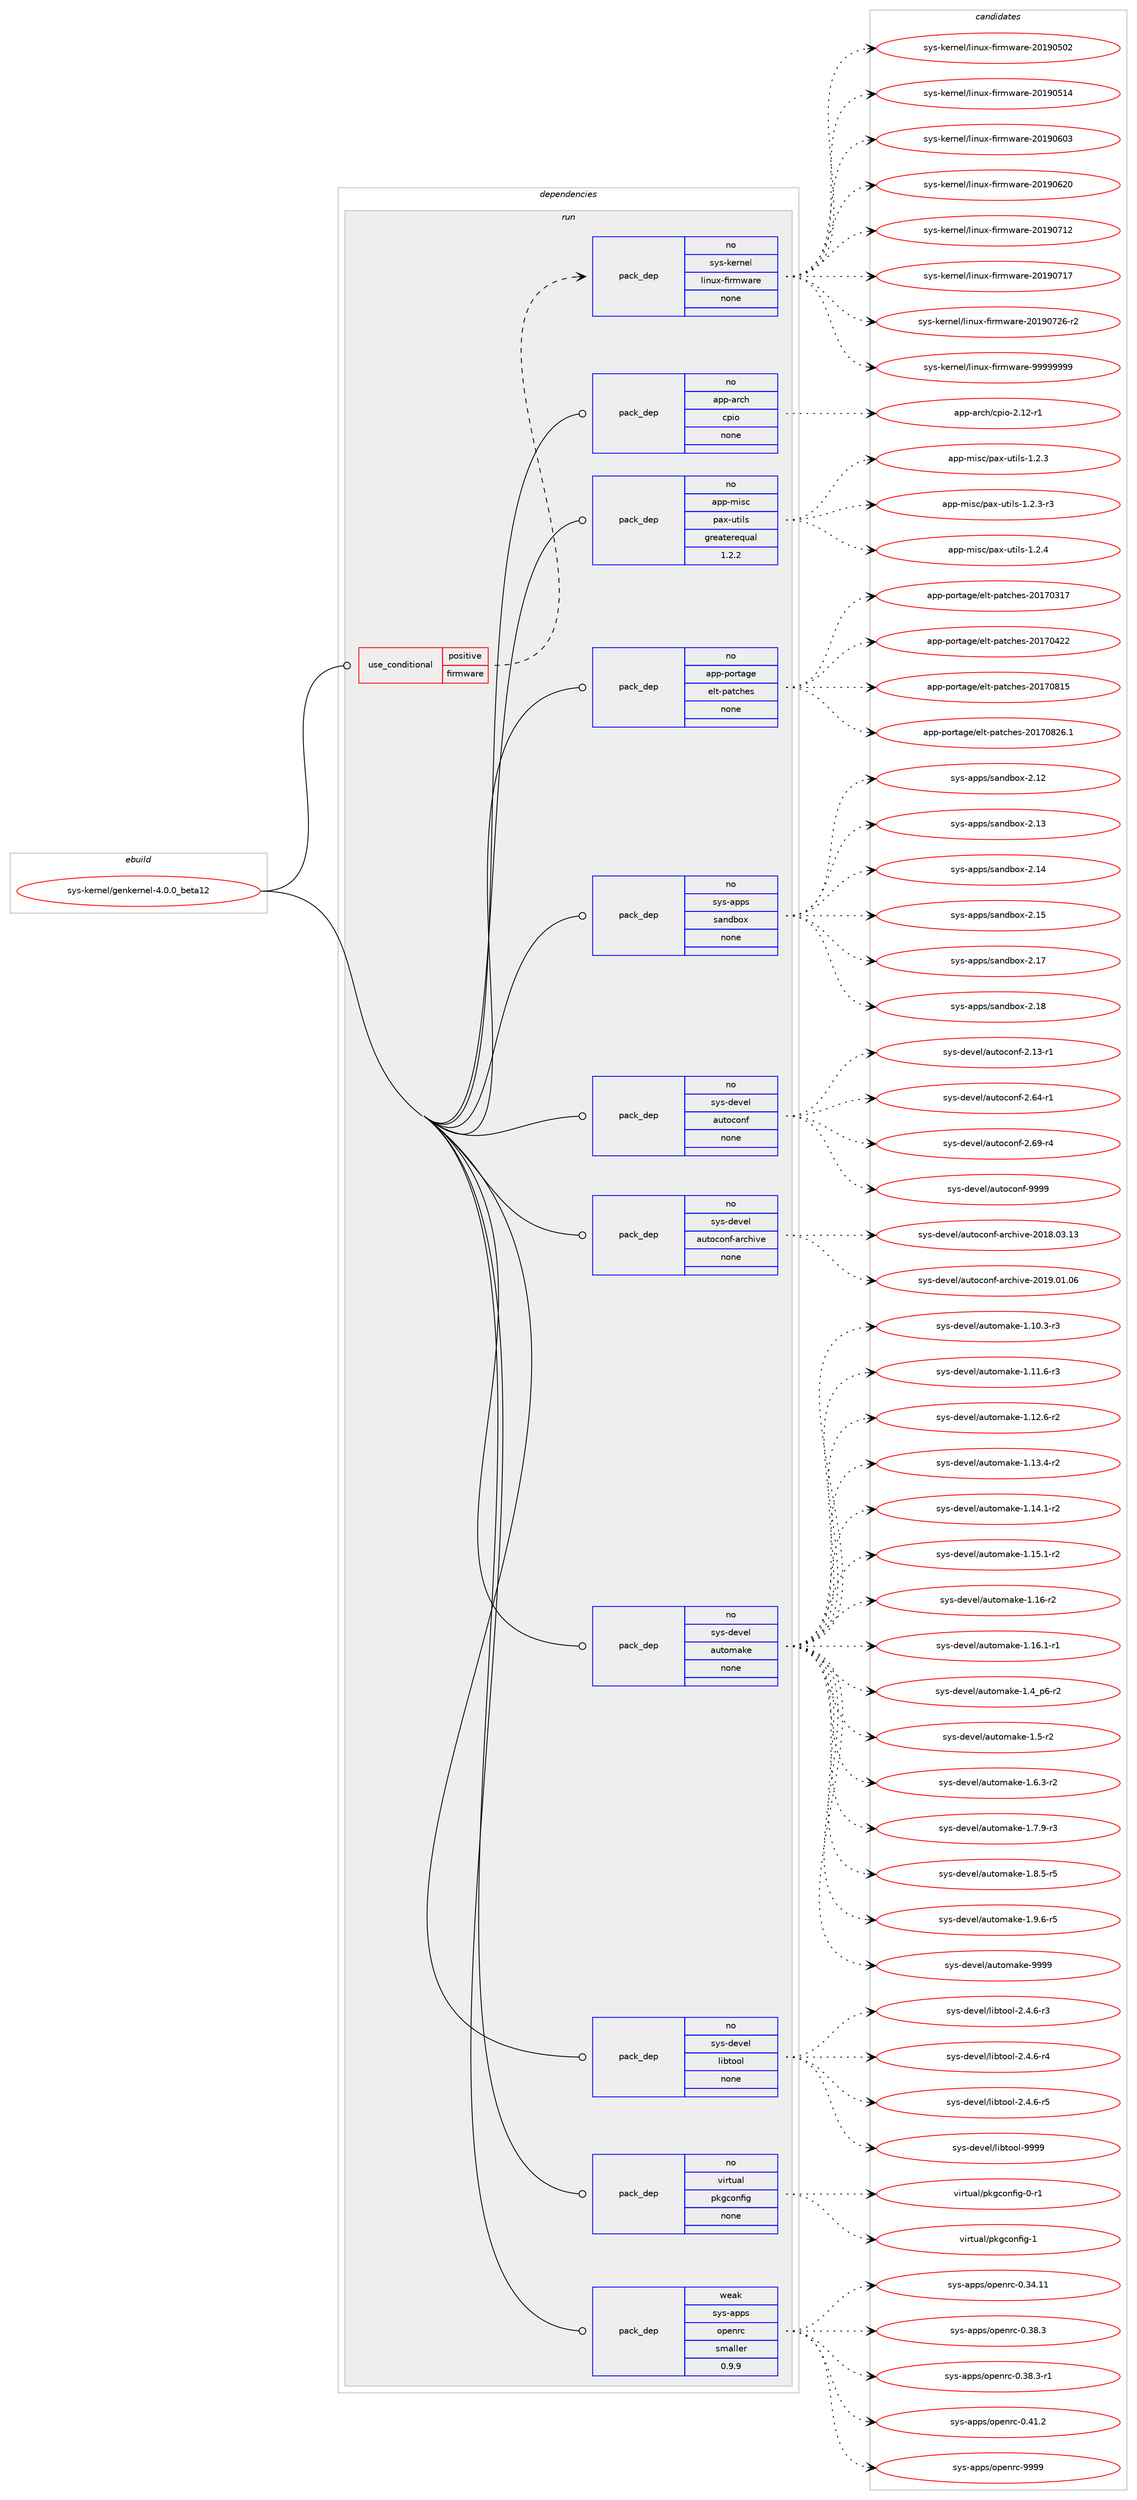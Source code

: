 digraph prolog {

# *************
# Graph options
# *************

newrank=true;
concentrate=true;
compound=true;
graph [rankdir=LR,fontname=Helvetica,fontsize=10,ranksep=1.5];#, ranksep=2.5, nodesep=0.2];
edge  [arrowhead=vee];
node  [fontname=Helvetica,fontsize=10];

# **********
# The ebuild
# **********

subgraph cluster_leftcol {
color=gray;
rank=same;
label=<<i>ebuild</i>>;
id [label="sys-kernel/genkernel-4.0.0_beta12", color=red, width=4, href="../sys-kernel/genkernel-4.0.0_beta12.svg"];
}

# ****************
# The dependencies
# ****************

subgraph cluster_midcol {
color=gray;
label=<<i>dependencies</i>>;
subgraph cluster_compile {
fillcolor="#eeeeee";
style=filled;
label=<<i>compile</i>>;
}
subgraph cluster_compileandrun {
fillcolor="#eeeeee";
style=filled;
label=<<i>compile and run</i>>;
}
subgraph cluster_run {
fillcolor="#eeeeee";
style=filled;
label=<<i>run</i>>;
subgraph cond319 {
dependency1657 [label=<<TABLE BORDER="0" CELLBORDER="1" CELLSPACING="0" CELLPADDING="4"><TR><TD ROWSPAN="3" CELLPADDING="10">use_conditional</TD></TR><TR><TD>positive</TD></TR><TR><TD>firmware</TD></TR></TABLE>>, shape=none, color=red];
subgraph pack1316 {
dependency1658 [label=<<TABLE BORDER="0" CELLBORDER="1" CELLSPACING="0" CELLPADDING="4" WIDTH="220"><TR><TD ROWSPAN="6" CELLPADDING="30">pack_dep</TD></TR><TR><TD WIDTH="110">no</TD></TR><TR><TD>sys-kernel</TD></TR><TR><TD>linux-firmware</TD></TR><TR><TD>none</TD></TR><TR><TD></TD></TR></TABLE>>, shape=none, color=blue];
}
dependency1657:e -> dependency1658:w [weight=20,style="dashed",arrowhead="vee"];
}
id:e -> dependency1657:w [weight=20,style="solid",arrowhead="odot"];
subgraph pack1317 {
dependency1659 [label=<<TABLE BORDER="0" CELLBORDER="1" CELLSPACING="0" CELLPADDING="4" WIDTH="220"><TR><TD ROWSPAN="6" CELLPADDING="30">pack_dep</TD></TR><TR><TD WIDTH="110">no</TD></TR><TR><TD>app-arch</TD></TR><TR><TD>cpio</TD></TR><TR><TD>none</TD></TR><TR><TD></TD></TR></TABLE>>, shape=none, color=blue];
}
id:e -> dependency1659:w [weight=20,style="solid",arrowhead="odot"];
subgraph pack1318 {
dependency1660 [label=<<TABLE BORDER="0" CELLBORDER="1" CELLSPACING="0" CELLPADDING="4" WIDTH="220"><TR><TD ROWSPAN="6" CELLPADDING="30">pack_dep</TD></TR><TR><TD WIDTH="110">no</TD></TR><TR><TD>app-misc</TD></TR><TR><TD>pax-utils</TD></TR><TR><TD>greaterequal</TD></TR><TR><TD>1.2.2</TD></TR></TABLE>>, shape=none, color=blue];
}
id:e -> dependency1660:w [weight=20,style="solid",arrowhead="odot"];
subgraph pack1319 {
dependency1661 [label=<<TABLE BORDER="0" CELLBORDER="1" CELLSPACING="0" CELLPADDING="4" WIDTH="220"><TR><TD ROWSPAN="6" CELLPADDING="30">pack_dep</TD></TR><TR><TD WIDTH="110">no</TD></TR><TR><TD>app-portage</TD></TR><TR><TD>elt-patches</TD></TR><TR><TD>none</TD></TR><TR><TD></TD></TR></TABLE>>, shape=none, color=blue];
}
id:e -> dependency1661:w [weight=20,style="solid",arrowhead="odot"];
subgraph pack1320 {
dependency1662 [label=<<TABLE BORDER="0" CELLBORDER="1" CELLSPACING="0" CELLPADDING="4" WIDTH="220"><TR><TD ROWSPAN="6" CELLPADDING="30">pack_dep</TD></TR><TR><TD WIDTH="110">no</TD></TR><TR><TD>sys-apps</TD></TR><TR><TD>sandbox</TD></TR><TR><TD>none</TD></TR><TR><TD></TD></TR></TABLE>>, shape=none, color=blue];
}
id:e -> dependency1662:w [weight=20,style="solid",arrowhead="odot"];
subgraph pack1321 {
dependency1663 [label=<<TABLE BORDER="0" CELLBORDER="1" CELLSPACING="0" CELLPADDING="4" WIDTH="220"><TR><TD ROWSPAN="6" CELLPADDING="30">pack_dep</TD></TR><TR><TD WIDTH="110">no</TD></TR><TR><TD>sys-devel</TD></TR><TR><TD>autoconf</TD></TR><TR><TD>none</TD></TR><TR><TD></TD></TR></TABLE>>, shape=none, color=blue];
}
id:e -> dependency1663:w [weight=20,style="solid",arrowhead="odot"];
subgraph pack1322 {
dependency1664 [label=<<TABLE BORDER="0" CELLBORDER="1" CELLSPACING="0" CELLPADDING="4" WIDTH="220"><TR><TD ROWSPAN="6" CELLPADDING="30">pack_dep</TD></TR><TR><TD WIDTH="110">no</TD></TR><TR><TD>sys-devel</TD></TR><TR><TD>autoconf-archive</TD></TR><TR><TD>none</TD></TR><TR><TD></TD></TR></TABLE>>, shape=none, color=blue];
}
id:e -> dependency1664:w [weight=20,style="solid",arrowhead="odot"];
subgraph pack1323 {
dependency1665 [label=<<TABLE BORDER="0" CELLBORDER="1" CELLSPACING="0" CELLPADDING="4" WIDTH="220"><TR><TD ROWSPAN="6" CELLPADDING="30">pack_dep</TD></TR><TR><TD WIDTH="110">no</TD></TR><TR><TD>sys-devel</TD></TR><TR><TD>automake</TD></TR><TR><TD>none</TD></TR><TR><TD></TD></TR></TABLE>>, shape=none, color=blue];
}
id:e -> dependency1665:w [weight=20,style="solid",arrowhead="odot"];
subgraph pack1324 {
dependency1666 [label=<<TABLE BORDER="0" CELLBORDER="1" CELLSPACING="0" CELLPADDING="4" WIDTH="220"><TR><TD ROWSPAN="6" CELLPADDING="30">pack_dep</TD></TR><TR><TD WIDTH="110">no</TD></TR><TR><TD>sys-devel</TD></TR><TR><TD>libtool</TD></TR><TR><TD>none</TD></TR><TR><TD></TD></TR></TABLE>>, shape=none, color=blue];
}
id:e -> dependency1666:w [weight=20,style="solid",arrowhead="odot"];
subgraph pack1325 {
dependency1667 [label=<<TABLE BORDER="0" CELLBORDER="1" CELLSPACING="0" CELLPADDING="4" WIDTH="220"><TR><TD ROWSPAN="6" CELLPADDING="30">pack_dep</TD></TR><TR><TD WIDTH="110">no</TD></TR><TR><TD>virtual</TD></TR><TR><TD>pkgconfig</TD></TR><TR><TD>none</TD></TR><TR><TD></TD></TR></TABLE>>, shape=none, color=blue];
}
id:e -> dependency1667:w [weight=20,style="solid",arrowhead="odot"];
subgraph pack1326 {
dependency1668 [label=<<TABLE BORDER="0" CELLBORDER="1" CELLSPACING="0" CELLPADDING="4" WIDTH="220"><TR><TD ROWSPAN="6" CELLPADDING="30">pack_dep</TD></TR><TR><TD WIDTH="110">weak</TD></TR><TR><TD>sys-apps</TD></TR><TR><TD>openrc</TD></TR><TR><TD>smaller</TD></TR><TR><TD>0.9.9</TD></TR></TABLE>>, shape=none, color=blue];
}
id:e -> dependency1668:w [weight=20,style="solid",arrowhead="odot"];
}
}

# **************
# The candidates
# **************

subgraph cluster_choices {
rank=same;
color=gray;
label=<<i>candidates</i>>;

subgraph choice1316 {
color=black;
nodesep=1;
choice11512111545107101114110101108471081051101171204510210511410911997114101455048495748534850 [label="sys-kernel/linux-firmware-20190502", color=red, width=4,href="../sys-kernel/linux-firmware-20190502.svg"];
choice11512111545107101114110101108471081051101171204510210511410911997114101455048495748534952 [label="sys-kernel/linux-firmware-20190514", color=red, width=4,href="../sys-kernel/linux-firmware-20190514.svg"];
choice11512111545107101114110101108471081051101171204510210511410911997114101455048495748544851 [label="sys-kernel/linux-firmware-20190603", color=red, width=4,href="../sys-kernel/linux-firmware-20190603.svg"];
choice11512111545107101114110101108471081051101171204510210511410911997114101455048495748545048 [label="sys-kernel/linux-firmware-20190620", color=red, width=4,href="../sys-kernel/linux-firmware-20190620.svg"];
choice11512111545107101114110101108471081051101171204510210511410911997114101455048495748554950 [label="sys-kernel/linux-firmware-20190712", color=red, width=4,href="../sys-kernel/linux-firmware-20190712.svg"];
choice11512111545107101114110101108471081051101171204510210511410911997114101455048495748554955 [label="sys-kernel/linux-firmware-20190717", color=red, width=4,href="../sys-kernel/linux-firmware-20190717.svg"];
choice115121115451071011141101011084710810511011712045102105114109119971141014550484957485550544511450 [label="sys-kernel/linux-firmware-20190726-r2", color=red, width=4,href="../sys-kernel/linux-firmware-20190726-r2.svg"];
choice11512111545107101114110101108471081051101171204510210511410911997114101455757575757575757 [label="sys-kernel/linux-firmware-99999999", color=red, width=4,href="../sys-kernel/linux-firmware-99999999.svg"];
dependency1658:e -> choice11512111545107101114110101108471081051101171204510210511410911997114101455048495748534850:w [style=dotted,weight="100"];
dependency1658:e -> choice11512111545107101114110101108471081051101171204510210511410911997114101455048495748534952:w [style=dotted,weight="100"];
dependency1658:e -> choice11512111545107101114110101108471081051101171204510210511410911997114101455048495748544851:w [style=dotted,weight="100"];
dependency1658:e -> choice11512111545107101114110101108471081051101171204510210511410911997114101455048495748545048:w [style=dotted,weight="100"];
dependency1658:e -> choice11512111545107101114110101108471081051101171204510210511410911997114101455048495748554950:w [style=dotted,weight="100"];
dependency1658:e -> choice11512111545107101114110101108471081051101171204510210511410911997114101455048495748554955:w [style=dotted,weight="100"];
dependency1658:e -> choice115121115451071011141101011084710810511011712045102105114109119971141014550484957485550544511450:w [style=dotted,weight="100"];
dependency1658:e -> choice11512111545107101114110101108471081051101171204510210511410911997114101455757575757575757:w [style=dotted,weight="100"];
}
subgraph choice1317 {
color=black;
nodesep=1;
choice97112112459711499104479911210511145504649504511449 [label="app-arch/cpio-2.12-r1", color=red, width=4,href="../app-arch/cpio-2.12-r1.svg"];
dependency1659:e -> choice97112112459711499104479911210511145504649504511449:w [style=dotted,weight="100"];
}
subgraph choice1318 {
color=black;
nodesep=1;
choice971121124510910511599471129712045117116105108115454946504651 [label="app-misc/pax-utils-1.2.3", color=red, width=4,href="../app-misc/pax-utils-1.2.3.svg"];
choice9711211245109105115994711297120451171161051081154549465046514511451 [label="app-misc/pax-utils-1.2.3-r3", color=red, width=4,href="../app-misc/pax-utils-1.2.3-r3.svg"];
choice971121124510910511599471129712045117116105108115454946504652 [label="app-misc/pax-utils-1.2.4", color=red, width=4,href="../app-misc/pax-utils-1.2.4.svg"];
dependency1660:e -> choice971121124510910511599471129712045117116105108115454946504651:w [style=dotted,weight="100"];
dependency1660:e -> choice9711211245109105115994711297120451171161051081154549465046514511451:w [style=dotted,weight="100"];
dependency1660:e -> choice971121124510910511599471129712045117116105108115454946504652:w [style=dotted,weight="100"];
}
subgraph choice1319 {
color=black;
nodesep=1;
choice97112112451121111141169710310147101108116451129711699104101115455048495548514955 [label="app-portage/elt-patches-20170317", color=red, width=4,href="../app-portage/elt-patches-20170317.svg"];
choice97112112451121111141169710310147101108116451129711699104101115455048495548525050 [label="app-portage/elt-patches-20170422", color=red, width=4,href="../app-portage/elt-patches-20170422.svg"];
choice97112112451121111141169710310147101108116451129711699104101115455048495548564953 [label="app-portage/elt-patches-20170815", color=red, width=4,href="../app-portage/elt-patches-20170815.svg"];
choice971121124511211111411697103101471011081164511297116991041011154550484955485650544649 [label="app-portage/elt-patches-20170826.1", color=red, width=4,href="../app-portage/elt-patches-20170826.1.svg"];
dependency1661:e -> choice97112112451121111141169710310147101108116451129711699104101115455048495548514955:w [style=dotted,weight="100"];
dependency1661:e -> choice97112112451121111141169710310147101108116451129711699104101115455048495548525050:w [style=dotted,weight="100"];
dependency1661:e -> choice97112112451121111141169710310147101108116451129711699104101115455048495548564953:w [style=dotted,weight="100"];
dependency1661:e -> choice971121124511211111411697103101471011081164511297116991041011154550484955485650544649:w [style=dotted,weight="100"];
}
subgraph choice1320 {
color=black;
nodesep=1;
choice11512111545971121121154711597110100981111204550464950 [label="sys-apps/sandbox-2.12", color=red, width=4,href="../sys-apps/sandbox-2.12.svg"];
choice11512111545971121121154711597110100981111204550464951 [label="sys-apps/sandbox-2.13", color=red, width=4,href="../sys-apps/sandbox-2.13.svg"];
choice11512111545971121121154711597110100981111204550464952 [label="sys-apps/sandbox-2.14", color=red, width=4,href="../sys-apps/sandbox-2.14.svg"];
choice11512111545971121121154711597110100981111204550464953 [label="sys-apps/sandbox-2.15", color=red, width=4,href="../sys-apps/sandbox-2.15.svg"];
choice11512111545971121121154711597110100981111204550464955 [label="sys-apps/sandbox-2.17", color=red, width=4,href="../sys-apps/sandbox-2.17.svg"];
choice11512111545971121121154711597110100981111204550464956 [label="sys-apps/sandbox-2.18", color=red, width=4,href="../sys-apps/sandbox-2.18.svg"];
dependency1662:e -> choice11512111545971121121154711597110100981111204550464950:w [style=dotted,weight="100"];
dependency1662:e -> choice11512111545971121121154711597110100981111204550464951:w [style=dotted,weight="100"];
dependency1662:e -> choice11512111545971121121154711597110100981111204550464952:w [style=dotted,weight="100"];
dependency1662:e -> choice11512111545971121121154711597110100981111204550464953:w [style=dotted,weight="100"];
dependency1662:e -> choice11512111545971121121154711597110100981111204550464955:w [style=dotted,weight="100"];
dependency1662:e -> choice11512111545971121121154711597110100981111204550464956:w [style=dotted,weight="100"];
}
subgraph choice1321 {
color=black;
nodesep=1;
choice1151211154510010111810110847971171161119911111010245504649514511449 [label="sys-devel/autoconf-2.13-r1", color=red, width=4,href="../sys-devel/autoconf-2.13-r1.svg"];
choice1151211154510010111810110847971171161119911111010245504654524511449 [label="sys-devel/autoconf-2.64-r1", color=red, width=4,href="../sys-devel/autoconf-2.64-r1.svg"];
choice1151211154510010111810110847971171161119911111010245504654574511452 [label="sys-devel/autoconf-2.69-r4", color=red, width=4,href="../sys-devel/autoconf-2.69-r4.svg"];
choice115121115451001011181011084797117116111991111101024557575757 [label="sys-devel/autoconf-9999", color=red, width=4,href="../sys-devel/autoconf-9999.svg"];
dependency1663:e -> choice1151211154510010111810110847971171161119911111010245504649514511449:w [style=dotted,weight="100"];
dependency1663:e -> choice1151211154510010111810110847971171161119911111010245504654524511449:w [style=dotted,weight="100"];
dependency1663:e -> choice1151211154510010111810110847971171161119911111010245504654574511452:w [style=dotted,weight="100"];
dependency1663:e -> choice115121115451001011181011084797117116111991111101024557575757:w [style=dotted,weight="100"];
}
subgraph choice1322 {
color=black;
nodesep=1;
choice115121115451001011181011084797117116111991111101024597114991041051181014550484956464851464951 [label="sys-devel/autoconf-archive-2018.03.13", color=red, width=4,href="../sys-devel/autoconf-archive-2018.03.13.svg"];
choice115121115451001011181011084797117116111991111101024597114991041051181014550484957464849464854 [label="sys-devel/autoconf-archive-2019.01.06", color=red, width=4,href="../sys-devel/autoconf-archive-2019.01.06.svg"];
dependency1664:e -> choice115121115451001011181011084797117116111991111101024597114991041051181014550484956464851464951:w [style=dotted,weight="100"];
dependency1664:e -> choice115121115451001011181011084797117116111991111101024597114991041051181014550484957464849464854:w [style=dotted,weight="100"];
}
subgraph choice1323 {
color=black;
nodesep=1;
choice11512111545100101118101108479711711611110997107101454946494846514511451 [label="sys-devel/automake-1.10.3-r3", color=red, width=4,href="../sys-devel/automake-1.10.3-r3.svg"];
choice11512111545100101118101108479711711611110997107101454946494946544511451 [label="sys-devel/automake-1.11.6-r3", color=red, width=4,href="../sys-devel/automake-1.11.6-r3.svg"];
choice11512111545100101118101108479711711611110997107101454946495046544511450 [label="sys-devel/automake-1.12.6-r2", color=red, width=4,href="../sys-devel/automake-1.12.6-r2.svg"];
choice11512111545100101118101108479711711611110997107101454946495146524511450 [label="sys-devel/automake-1.13.4-r2", color=red, width=4,href="../sys-devel/automake-1.13.4-r2.svg"];
choice11512111545100101118101108479711711611110997107101454946495246494511450 [label="sys-devel/automake-1.14.1-r2", color=red, width=4,href="../sys-devel/automake-1.14.1-r2.svg"];
choice11512111545100101118101108479711711611110997107101454946495346494511450 [label="sys-devel/automake-1.15.1-r2", color=red, width=4,href="../sys-devel/automake-1.15.1-r2.svg"];
choice1151211154510010111810110847971171161111099710710145494649544511450 [label="sys-devel/automake-1.16-r2", color=red, width=4,href="../sys-devel/automake-1.16-r2.svg"];
choice11512111545100101118101108479711711611110997107101454946495446494511449 [label="sys-devel/automake-1.16.1-r1", color=red, width=4,href="../sys-devel/automake-1.16.1-r1.svg"];
choice115121115451001011181011084797117116111109971071014549465295112544511450 [label="sys-devel/automake-1.4_p6-r2", color=red, width=4,href="../sys-devel/automake-1.4_p6-r2.svg"];
choice11512111545100101118101108479711711611110997107101454946534511450 [label="sys-devel/automake-1.5-r2", color=red, width=4,href="../sys-devel/automake-1.5-r2.svg"];
choice115121115451001011181011084797117116111109971071014549465446514511450 [label="sys-devel/automake-1.6.3-r2", color=red, width=4,href="../sys-devel/automake-1.6.3-r2.svg"];
choice115121115451001011181011084797117116111109971071014549465546574511451 [label="sys-devel/automake-1.7.9-r3", color=red, width=4,href="../sys-devel/automake-1.7.9-r3.svg"];
choice115121115451001011181011084797117116111109971071014549465646534511453 [label="sys-devel/automake-1.8.5-r5", color=red, width=4,href="../sys-devel/automake-1.8.5-r5.svg"];
choice115121115451001011181011084797117116111109971071014549465746544511453 [label="sys-devel/automake-1.9.6-r5", color=red, width=4,href="../sys-devel/automake-1.9.6-r5.svg"];
choice115121115451001011181011084797117116111109971071014557575757 [label="sys-devel/automake-9999", color=red, width=4,href="../sys-devel/automake-9999.svg"];
dependency1665:e -> choice11512111545100101118101108479711711611110997107101454946494846514511451:w [style=dotted,weight="100"];
dependency1665:e -> choice11512111545100101118101108479711711611110997107101454946494946544511451:w [style=dotted,weight="100"];
dependency1665:e -> choice11512111545100101118101108479711711611110997107101454946495046544511450:w [style=dotted,weight="100"];
dependency1665:e -> choice11512111545100101118101108479711711611110997107101454946495146524511450:w [style=dotted,weight="100"];
dependency1665:e -> choice11512111545100101118101108479711711611110997107101454946495246494511450:w [style=dotted,weight="100"];
dependency1665:e -> choice11512111545100101118101108479711711611110997107101454946495346494511450:w [style=dotted,weight="100"];
dependency1665:e -> choice1151211154510010111810110847971171161111099710710145494649544511450:w [style=dotted,weight="100"];
dependency1665:e -> choice11512111545100101118101108479711711611110997107101454946495446494511449:w [style=dotted,weight="100"];
dependency1665:e -> choice115121115451001011181011084797117116111109971071014549465295112544511450:w [style=dotted,weight="100"];
dependency1665:e -> choice11512111545100101118101108479711711611110997107101454946534511450:w [style=dotted,weight="100"];
dependency1665:e -> choice115121115451001011181011084797117116111109971071014549465446514511450:w [style=dotted,weight="100"];
dependency1665:e -> choice115121115451001011181011084797117116111109971071014549465546574511451:w [style=dotted,weight="100"];
dependency1665:e -> choice115121115451001011181011084797117116111109971071014549465646534511453:w [style=dotted,weight="100"];
dependency1665:e -> choice115121115451001011181011084797117116111109971071014549465746544511453:w [style=dotted,weight="100"];
dependency1665:e -> choice115121115451001011181011084797117116111109971071014557575757:w [style=dotted,weight="100"];
}
subgraph choice1324 {
color=black;
nodesep=1;
choice1151211154510010111810110847108105981161111111084550465246544511451 [label="sys-devel/libtool-2.4.6-r3", color=red, width=4,href="../sys-devel/libtool-2.4.6-r3.svg"];
choice1151211154510010111810110847108105981161111111084550465246544511452 [label="sys-devel/libtool-2.4.6-r4", color=red, width=4,href="../sys-devel/libtool-2.4.6-r4.svg"];
choice1151211154510010111810110847108105981161111111084550465246544511453 [label="sys-devel/libtool-2.4.6-r5", color=red, width=4,href="../sys-devel/libtool-2.4.6-r5.svg"];
choice1151211154510010111810110847108105981161111111084557575757 [label="sys-devel/libtool-9999", color=red, width=4,href="../sys-devel/libtool-9999.svg"];
dependency1666:e -> choice1151211154510010111810110847108105981161111111084550465246544511451:w [style=dotted,weight="100"];
dependency1666:e -> choice1151211154510010111810110847108105981161111111084550465246544511452:w [style=dotted,weight="100"];
dependency1666:e -> choice1151211154510010111810110847108105981161111111084550465246544511453:w [style=dotted,weight="100"];
dependency1666:e -> choice1151211154510010111810110847108105981161111111084557575757:w [style=dotted,weight="100"];
}
subgraph choice1325 {
color=black;
nodesep=1;
choice11810511411611797108471121071039911111010210510345484511449 [label="virtual/pkgconfig-0-r1", color=red, width=4,href="../virtual/pkgconfig-0-r1.svg"];
choice1181051141161179710847112107103991111101021051034549 [label="virtual/pkgconfig-1", color=red, width=4,href="../virtual/pkgconfig-1.svg"];
dependency1667:e -> choice11810511411611797108471121071039911111010210510345484511449:w [style=dotted,weight="100"];
dependency1667:e -> choice1181051141161179710847112107103991111101021051034549:w [style=dotted,weight="100"];
}
subgraph choice1326 {
color=black;
nodesep=1;
choice115121115459711211211547111112101110114994548465152464949 [label="sys-apps/openrc-0.34.11", color=red, width=4,href="../sys-apps/openrc-0.34.11.svg"];
choice1151211154597112112115471111121011101149945484651564651 [label="sys-apps/openrc-0.38.3", color=red, width=4,href="../sys-apps/openrc-0.38.3.svg"];
choice11512111545971121121154711111210111011499454846515646514511449 [label="sys-apps/openrc-0.38.3-r1", color=red, width=4,href="../sys-apps/openrc-0.38.3-r1.svg"];
choice1151211154597112112115471111121011101149945484652494650 [label="sys-apps/openrc-0.41.2", color=red, width=4,href="../sys-apps/openrc-0.41.2.svg"];
choice115121115459711211211547111112101110114994557575757 [label="sys-apps/openrc-9999", color=red, width=4,href="../sys-apps/openrc-9999.svg"];
dependency1668:e -> choice115121115459711211211547111112101110114994548465152464949:w [style=dotted,weight="100"];
dependency1668:e -> choice1151211154597112112115471111121011101149945484651564651:w [style=dotted,weight="100"];
dependency1668:e -> choice11512111545971121121154711111210111011499454846515646514511449:w [style=dotted,weight="100"];
dependency1668:e -> choice1151211154597112112115471111121011101149945484652494650:w [style=dotted,weight="100"];
dependency1668:e -> choice115121115459711211211547111112101110114994557575757:w [style=dotted,weight="100"];
}
}

}

